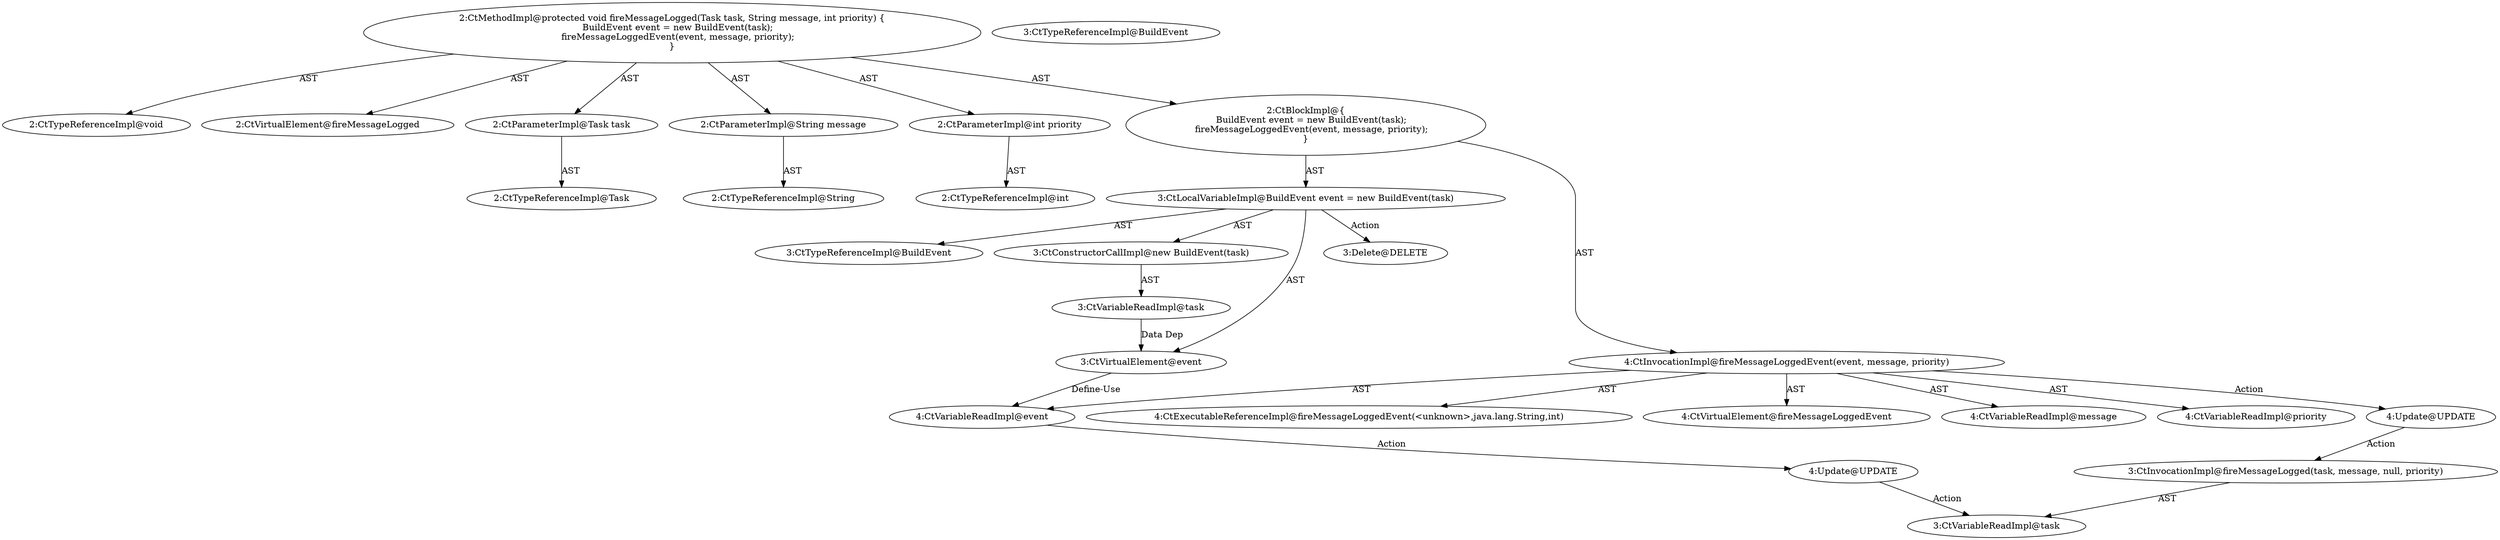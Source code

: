 digraph "fireMessageLogged#?,Task,String,int" {
0 [label="2:CtTypeReferenceImpl@void" shape=ellipse]
1 [label="2:CtVirtualElement@fireMessageLogged" shape=ellipse]
2 [label="2:CtParameterImpl@Task task" shape=ellipse]
3 [label="2:CtTypeReferenceImpl@Task" shape=ellipse]
4 [label="2:CtParameterImpl@String message" shape=ellipse]
5 [label="2:CtTypeReferenceImpl@String" shape=ellipse]
6 [label="2:CtParameterImpl@int priority" shape=ellipse]
7 [label="2:CtTypeReferenceImpl@int" shape=ellipse]
8 [label="3:CtTypeReferenceImpl@BuildEvent" shape=ellipse]
9 [label="3:CtTypeReferenceImpl@BuildEvent" shape=ellipse]
10 [label="3:CtVariableReadImpl@task" shape=ellipse]
11 [label="3:CtConstructorCallImpl@new BuildEvent(task)" shape=ellipse]
12 [label="3:CtVirtualElement@event" shape=ellipse]
13 [label="3:CtLocalVariableImpl@BuildEvent event = new BuildEvent(task)" shape=ellipse]
14 [label="4:CtExecutableReferenceImpl@fireMessageLoggedEvent(<unknown>,java.lang.String,int)" shape=ellipse]
15 [label="4:CtVirtualElement@fireMessageLoggedEvent" shape=ellipse]
16 [label="4:CtVariableReadImpl@event" shape=ellipse]
17 [label="4:CtVariableReadImpl@message" shape=ellipse]
18 [label="4:CtVariableReadImpl@priority" shape=ellipse]
19 [label="4:CtInvocationImpl@fireMessageLoggedEvent(event, message, priority)" shape=ellipse]
20 [label="2:CtBlockImpl@\{
    BuildEvent event = new BuildEvent(task);
    fireMessageLoggedEvent(event, message, priority);
\}" shape=ellipse]
21 [label="2:CtMethodImpl@protected void fireMessageLogged(Task task, String message, int priority) \{
    BuildEvent event = new BuildEvent(task);
    fireMessageLoggedEvent(event, message, priority);
\}" shape=ellipse]
22 [label="4:Update@UPDATE" shape=ellipse]
23 [label="3:CtInvocationImpl@fireMessageLogged(task, message, null, priority)" shape=ellipse]
24 [label="4:Update@UPDATE" shape=ellipse]
25 [label="3:CtVariableReadImpl@task" shape=ellipse]
26 [label="3:Delete@DELETE" shape=ellipse]
2 -> 3 [label="AST"];
4 -> 5 [label="AST"];
6 -> 7 [label="AST"];
10 -> 12 [label="Data Dep"];
11 -> 10 [label="AST"];
12 -> 16 [label="Define-Use"];
13 -> 12 [label="AST"];
13 -> 8 [label="AST"];
13 -> 11 [label="AST"];
13 -> 26 [label="Action"];
16 -> 24 [label="Action"];
19 -> 15 [label="AST"];
19 -> 14 [label="AST"];
19 -> 16 [label="AST"];
19 -> 17 [label="AST"];
19 -> 18 [label="AST"];
19 -> 22 [label="Action"];
20 -> 13 [label="AST"];
20 -> 19 [label="AST"];
21 -> 1 [label="AST"];
21 -> 0 [label="AST"];
21 -> 2 [label="AST"];
21 -> 4 [label="AST"];
21 -> 6 [label="AST"];
21 -> 20 [label="AST"];
22 -> 23 [label="Action"];
23 -> 25 [label="AST"];
24 -> 25 [label="Action"];
}